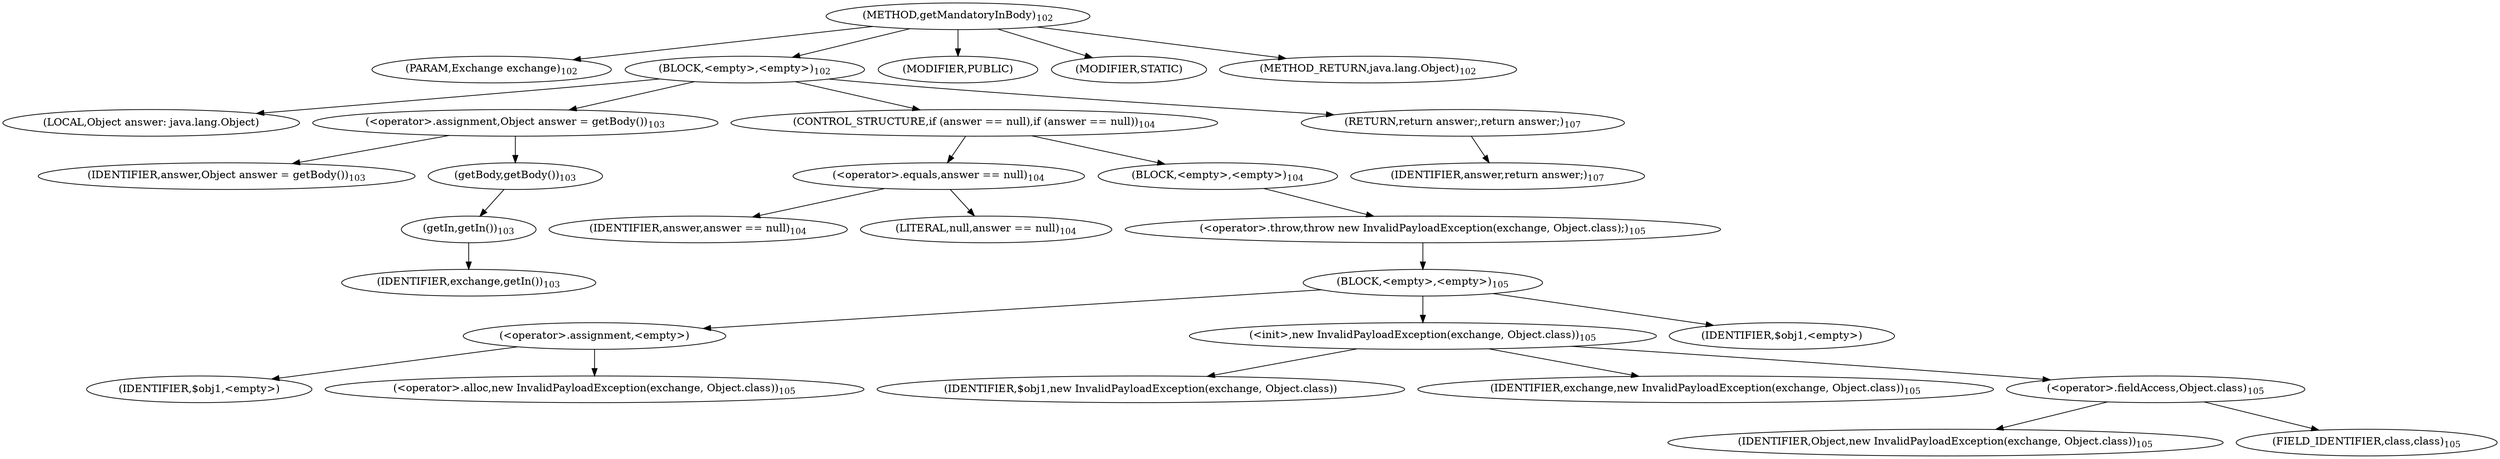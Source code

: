 digraph "getMandatoryInBody" {  
"121" [label = <(METHOD,getMandatoryInBody)<SUB>102</SUB>> ]
"122" [label = <(PARAM,Exchange exchange)<SUB>102</SUB>> ]
"123" [label = <(BLOCK,&lt;empty&gt;,&lt;empty&gt;)<SUB>102</SUB>> ]
"124" [label = <(LOCAL,Object answer: java.lang.Object)> ]
"125" [label = <(&lt;operator&gt;.assignment,Object answer = getBody())<SUB>103</SUB>> ]
"126" [label = <(IDENTIFIER,answer,Object answer = getBody())<SUB>103</SUB>> ]
"127" [label = <(getBody,getBody())<SUB>103</SUB>> ]
"128" [label = <(getIn,getIn())<SUB>103</SUB>> ]
"129" [label = <(IDENTIFIER,exchange,getIn())<SUB>103</SUB>> ]
"130" [label = <(CONTROL_STRUCTURE,if (answer == null),if (answer == null))<SUB>104</SUB>> ]
"131" [label = <(&lt;operator&gt;.equals,answer == null)<SUB>104</SUB>> ]
"132" [label = <(IDENTIFIER,answer,answer == null)<SUB>104</SUB>> ]
"133" [label = <(LITERAL,null,answer == null)<SUB>104</SUB>> ]
"134" [label = <(BLOCK,&lt;empty&gt;,&lt;empty&gt;)<SUB>104</SUB>> ]
"135" [label = <(&lt;operator&gt;.throw,throw new InvalidPayloadException(exchange, Object.class);)<SUB>105</SUB>> ]
"136" [label = <(BLOCK,&lt;empty&gt;,&lt;empty&gt;)<SUB>105</SUB>> ]
"137" [label = <(&lt;operator&gt;.assignment,&lt;empty&gt;)> ]
"138" [label = <(IDENTIFIER,$obj1,&lt;empty&gt;)> ]
"139" [label = <(&lt;operator&gt;.alloc,new InvalidPayloadException(exchange, Object.class))<SUB>105</SUB>> ]
"140" [label = <(&lt;init&gt;,new InvalidPayloadException(exchange, Object.class))<SUB>105</SUB>> ]
"141" [label = <(IDENTIFIER,$obj1,new InvalidPayloadException(exchange, Object.class))> ]
"142" [label = <(IDENTIFIER,exchange,new InvalidPayloadException(exchange, Object.class))<SUB>105</SUB>> ]
"143" [label = <(&lt;operator&gt;.fieldAccess,Object.class)<SUB>105</SUB>> ]
"144" [label = <(IDENTIFIER,Object,new InvalidPayloadException(exchange, Object.class))<SUB>105</SUB>> ]
"145" [label = <(FIELD_IDENTIFIER,class,class)<SUB>105</SUB>> ]
"146" [label = <(IDENTIFIER,$obj1,&lt;empty&gt;)> ]
"147" [label = <(RETURN,return answer;,return answer;)<SUB>107</SUB>> ]
"148" [label = <(IDENTIFIER,answer,return answer;)<SUB>107</SUB>> ]
"149" [label = <(MODIFIER,PUBLIC)> ]
"150" [label = <(MODIFIER,STATIC)> ]
"151" [label = <(METHOD_RETURN,java.lang.Object)<SUB>102</SUB>> ]
  "121" -> "122" 
  "121" -> "123" 
  "121" -> "149" 
  "121" -> "150" 
  "121" -> "151" 
  "123" -> "124" 
  "123" -> "125" 
  "123" -> "130" 
  "123" -> "147" 
  "125" -> "126" 
  "125" -> "127" 
  "127" -> "128" 
  "128" -> "129" 
  "130" -> "131" 
  "130" -> "134" 
  "131" -> "132" 
  "131" -> "133" 
  "134" -> "135" 
  "135" -> "136" 
  "136" -> "137" 
  "136" -> "140" 
  "136" -> "146" 
  "137" -> "138" 
  "137" -> "139" 
  "140" -> "141" 
  "140" -> "142" 
  "140" -> "143" 
  "143" -> "144" 
  "143" -> "145" 
  "147" -> "148" 
}
